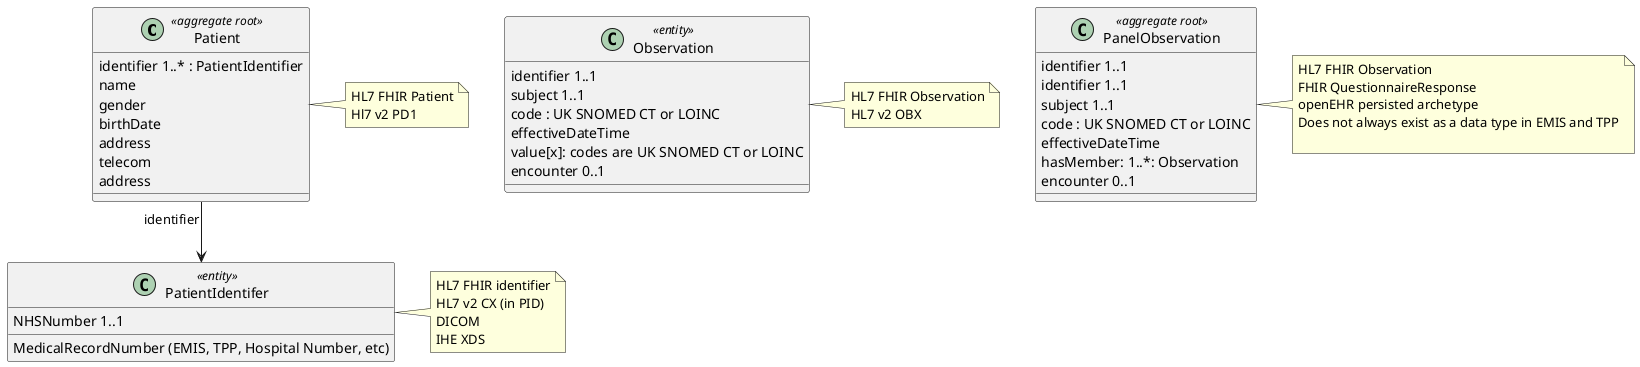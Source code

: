 @startuml

class Patient <<aggregate root>> {
identifier 1..* : PatientIdentifier
name
gender
birthDate
address
telecom
address
}
note right
HL7 FHIR Patient
Hl7 v2 PD1
end note

class PatientIdentifer <<entity>> {
NHSNumber 1..1
MedicalRecordNumber (EMIS, TPP, Hospital Number, etc)
}
note right
HL7 FHIR identifier
HL7 v2 CX (in PID)
DICOM
IHE XDS
end note

Patient "identifier" --> PatientIdentifer

class Observation <<entity>> {
identifier 1..1
subject 1..1
code : UK SNOMED CT or LOINC
effectiveDateTime
value[x]: codes are UK SNOMED CT or LOINC
encounter 0..1
}
note right
HL7 FHIR Observation
HL7 v2 OBX
end note

class PanelObservation <<aggregate root>> {
identifier 1..1
identifier 1..1
subject 1..1
code : UK SNOMED CT or LOINC
effectiveDateTime
hasMember: 1..*: Observation
encounter 0..1
}
note right
HL7 FHIR Observation
FHIR QuestionnaireResponse
openEHR persisted archetype
Does not always exist as a data type in EMIS and TPP

end note

@enduml

